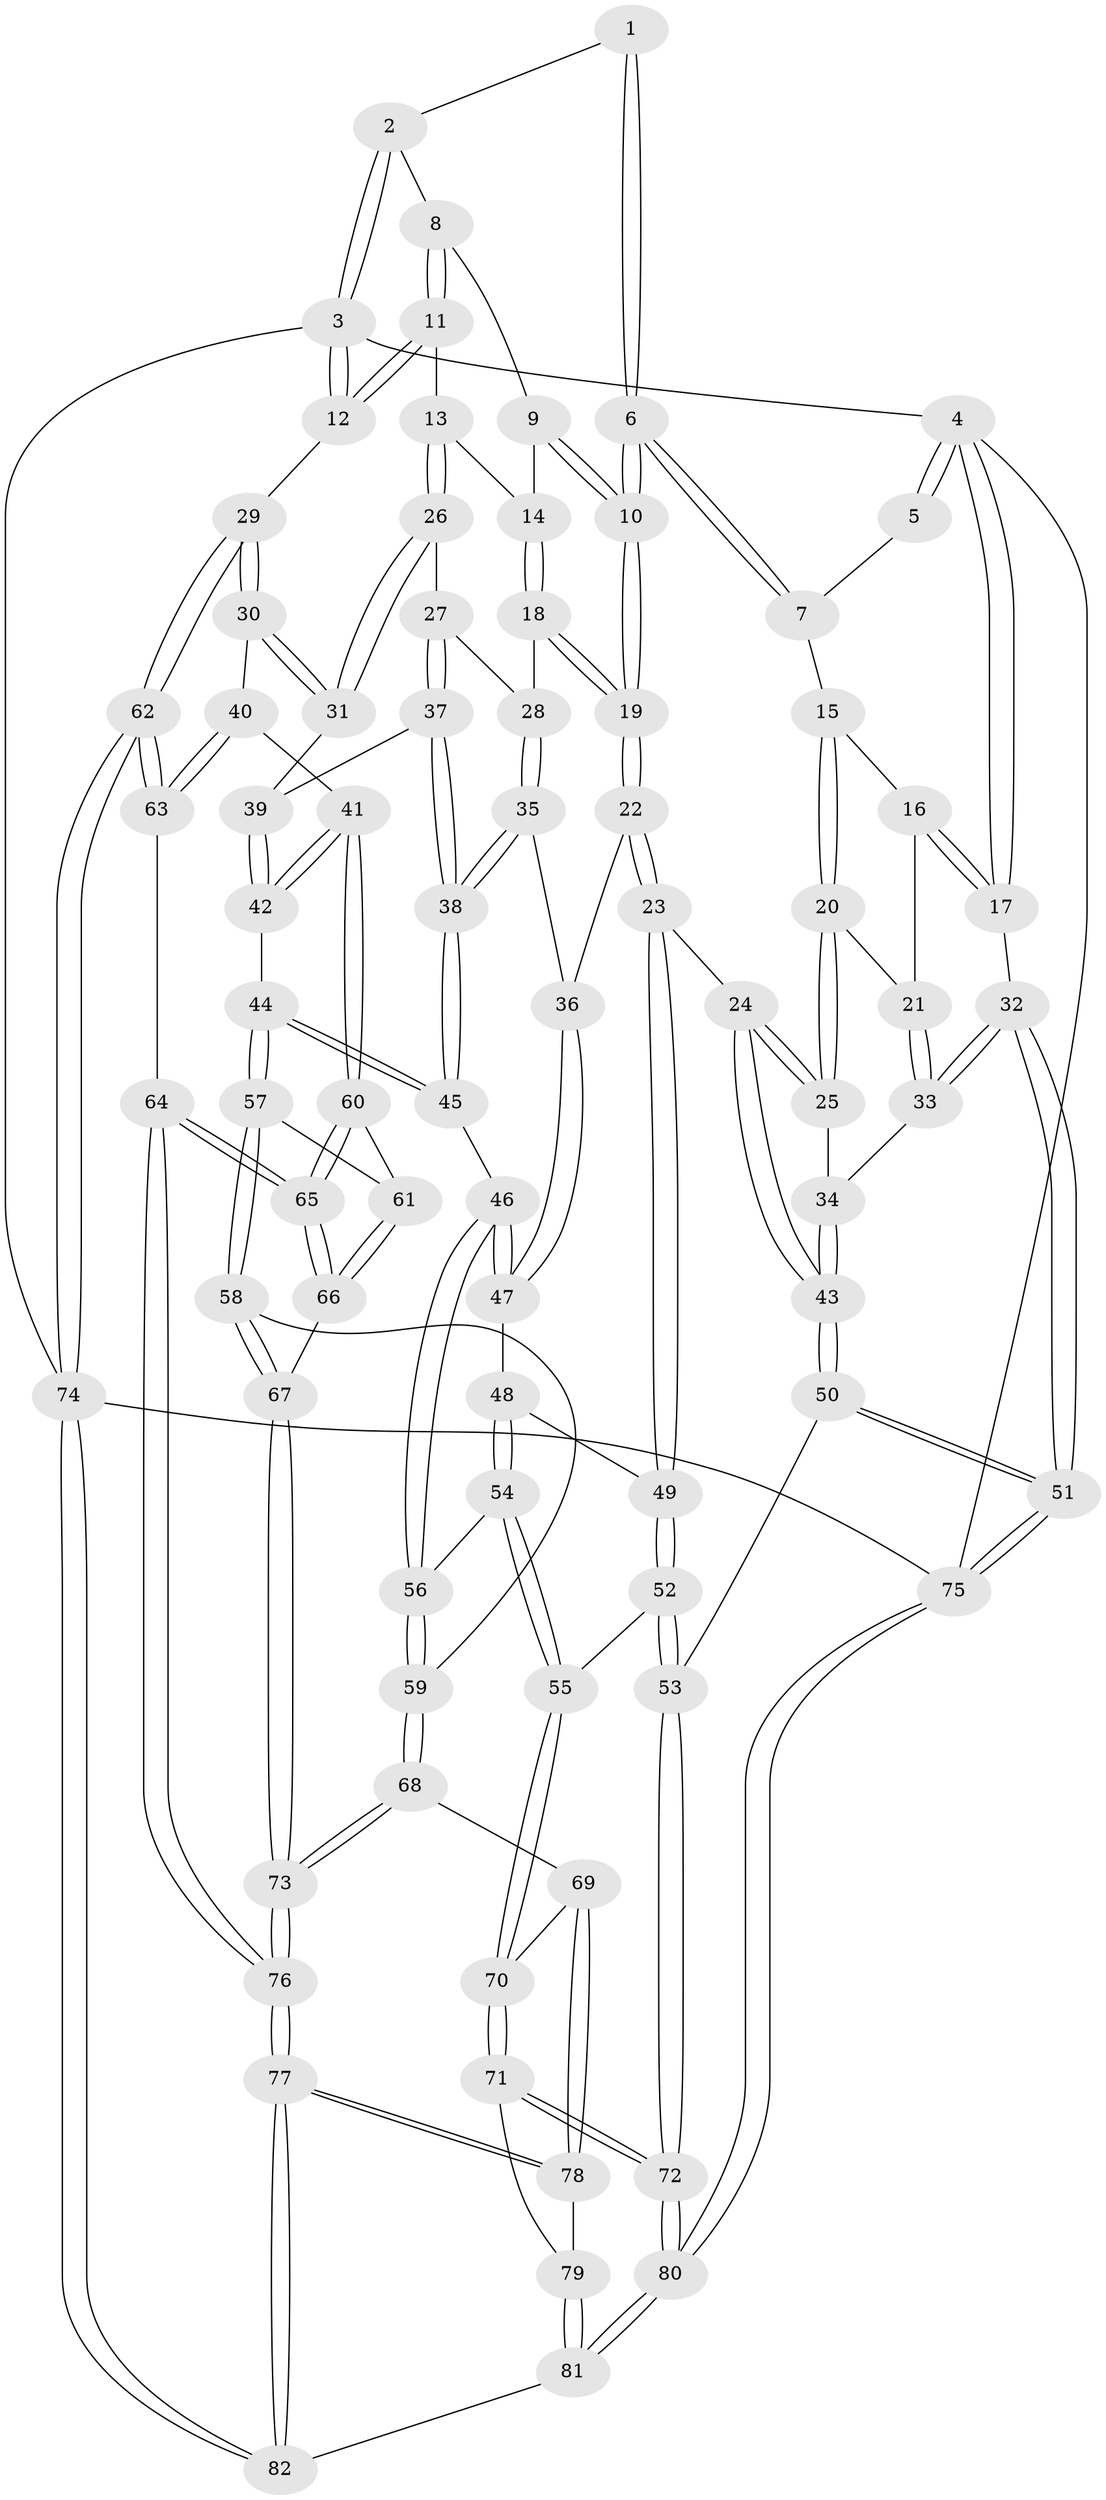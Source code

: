 // coarse degree distribution, {4: 0.1206896551724138, 2: 0.05172413793103448, 3: 0.7413793103448276, 5: 0.05172413793103448, 6: 0.034482758620689655}
// Generated by graph-tools (version 1.1) at 2025/54/03/04/25 22:54:38]
// undirected, 82 vertices, 202 edges
graph export_dot {
  node [color=gray90,style=filled];
  1 [pos="+0.4609592661544697+0"];
  2 [pos="+0.7410902849596545+0"];
  3 [pos="+1+0"];
  4 [pos="+0+0"];
  5 [pos="+0.2534638730042143+0"];
  6 [pos="+0.49491416646670794+0.17136678958599394"];
  7 [pos="+0.2552553750044254+0.02003433821813267"];
  8 [pos="+0.7420111323178608+0"];
  9 [pos="+0.727773854247953+0"];
  10 [pos="+0.5504116051800539+0.24720180951216358"];
  11 [pos="+1+0.1755048983557692"];
  12 [pos="+1+0.16216724389533668"];
  13 [pos="+0.9703838292180927+0.1992470784055303"];
  14 [pos="+0.8192344107123691+0.1361110376877797"];
  15 [pos="+0.2299831285870692+0.07917991241565886"];
  16 [pos="+0.05461431865564079+0.1044452118905678"];
  17 [pos="+0+0"];
  18 [pos="+0.7669792816936092+0.30098876775224814"];
  19 [pos="+0.5500914151681027+0.25395235984760584"];
  20 [pos="+0.22238801597908905+0.19008234977254249"];
  21 [pos="+0.03641373290628847+0.2443347676045726"];
  22 [pos="+0.5092057991503541+0.3161224019892515"];
  23 [pos="+0.4311667979670469+0.3759312591181752"];
  24 [pos="+0.41183769566321093+0.3764464996970521"];
  25 [pos="+0.2787349171609248+0.2901628801135244"];
  26 [pos="+0.8426396574847327+0.34181779448324356"];
  27 [pos="+0.8321662747746567+0.3398337105015457"];
  28 [pos="+0.8043858351968356+0.3299206831091047"];
  29 [pos="+1+0.5004867972708573"];
  30 [pos="+1+0.5108301324366284"];
  31 [pos="+0.8663593478577932+0.37141326888244763"];
  32 [pos="+0+0.35395938614902067"];
  33 [pos="+0+0.3411132020670629"];
  34 [pos="+0.08414564279217673+0.39758721122944485"];
  35 [pos="+0.7029261326856213+0.4628055930491412"];
  36 [pos="+0.6084477888730064+0.4050649122529515"];
  37 [pos="+0.7673660567367078+0.4841321640152688"];
  38 [pos="+0.7301939340018483+0.5257244936182012"];
  39 [pos="+0.8158959585619182+0.46616759275969466"];
  40 [pos="+0.9156857776819879+0.582782729610871"];
  41 [pos="+0.8992370455609581+0.5887173385153172"];
  42 [pos="+0.8473155193287083+0.5753858371756725"];
  43 [pos="+0.20809927727825606+0.5705146222851071"];
  44 [pos="+0.7499508876836462+0.5622440698908653"];
  45 [pos="+0.7321120965729858+0.5507998393122021"];
  46 [pos="+0.6658514027583606+0.5744734544458675"];
  47 [pos="+0.6334460183561788+0.5171388235796932"];
  48 [pos="+0.4728614098802113+0.4650308011114202"];
  49 [pos="+0.4514930544195709+0.4345056626368079"];
  50 [pos="+0.18492774094673387+0.6638808270674758"];
  51 [pos="+0+0.7365813794398475"];
  52 [pos="+0.4131741631782202+0.6005032530335234"];
  53 [pos="+0.22277655089021423+0.6977946798310367"];
  54 [pos="+0.5736925259605935+0.6265167380530079"];
  55 [pos="+0.4679270447051053+0.6941153434153208"];
  56 [pos="+0.5872570668678189+0.6305226069887769"];
  57 [pos="+0.7410803994291749+0.6797270537307792"];
  58 [pos="+0.701941665576527+0.7158919529791763"];
  59 [pos="+0.6198795056594771+0.6891981460561697"];
  60 [pos="+0.8737791193330007+0.6416020602471357"];
  61 [pos="+0.775715906095825+0.6879690491020158"];
  62 [pos="+1+1"];
  63 [pos="+1+0.9000710907038865"];
  64 [pos="+0.871511106900031+0.8453796767966024"];
  65 [pos="+0.8478655881688425+0.8072431244727821"];
  66 [pos="+0.833722366520188+0.7996680713748836"];
  67 [pos="+0.725891582820851+0.7688675509465897"];
  68 [pos="+0.5997340262362388+0.7622726842305907"];
  69 [pos="+0.5294532052673661+0.8051630620633758"];
  70 [pos="+0.4269833014008724+0.7589623442621024"];
  71 [pos="+0.36715129863862295+0.7840078524149269"];
  72 [pos="+0.27337231968631304+0.7630560483449862"];
  73 [pos="+0.6660571337572263+0.8422256473634644"];
  74 [pos="+1+1"];
  75 [pos="+0+1"];
  76 [pos="+0.6599463828232426+0.9684145648696034"];
  77 [pos="+0.6143310392572352+1"];
  78 [pos="+0.588380376222002+0.9885378826493135"];
  79 [pos="+0.36978817760724686+0.7904241487750945"];
  80 [pos="+0.07658734312699139+1"];
  81 [pos="+0.44511281913237155+1"];
  82 [pos="+0.5935856525228871+1"];
  1 -- 2;
  1 -- 6;
  1 -- 6;
  2 -- 3;
  2 -- 3;
  2 -- 8;
  3 -- 4;
  3 -- 12;
  3 -- 12;
  3 -- 74;
  4 -- 5;
  4 -- 5;
  4 -- 17;
  4 -- 17;
  4 -- 75;
  5 -- 7;
  6 -- 7;
  6 -- 7;
  6 -- 10;
  6 -- 10;
  7 -- 15;
  8 -- 9;
  8 -- 11;
  8 -- 11;
  9 -- 10;
  9 -- 10;
  9 -- 14;
  10 -- 19;
  10 -- 19;
  11 -- 12;
  11 -- 12;
  11 -- 13;
  12 -- 29;
  13 -- 14;
  13 -- 26;
  13 -- 26;
  14 -- 18;
  14 -- 18;
  15 -- 16;
  15 -- 20;
  15 -- 20;
  16 -- 17;
  16 -- 17;
  16 -- 21;
  17 -- 32;
  18 -- 19;
  18 -- 19;
  18 -- 28;
  19 -- 22;
  19 -- 22;
  20 -- 21;
  20 -- 25;
  20 -- 25;
  21 -- 33;
  21 -- 33;
  22 -- 23;
  22 -- 23;
  22 -- 36;
  23 -- 24;
  23 -- 49;
  23 -- 49;
  24 -- 25;
  24 -- 25;
  24 -- 43;
  24 -- 43;
  25 -- 34;
  26 -- 27;
  26 -- 31;
  26 -- 31;
  27 -- 28;
  27 -- 37;
  27 -- 37;
  28 -- 35;
  28 -- 35;
  29 -- 30;
  29 -- 30;
  29 -- 62;
  29 -- 62;
  30 -- 31;
  30 -- 31;
  30 -- 40;
  31 -- 39;
  32 -- 33;
  32 -- 33;
  32 -- 51;
  32 -- 51;
  33 -- 34;
  34 -- 43;
  34 -- 43;
  35 -- 36;
  35 -- 38;
  35 -- 38;
  36 -- 47;
  36 -- 47;
  37 -- 38;
  37 -- 38;
  37 -- 39;
  38 -- 45;
  38 -- 45;
  39 -- 42;
  39 -- 42;
  40 -- 41;
  40 -- 63;
  40 -- 63;
  41 -- 42;
  41 -- 42;
  41 -- 60;
  41 -- 60;
  42 -- 44;
  43 -- 50;
  43 -- 50;
  44 -- 45;
  44 -- 45;
  44 -- 57;
  44 -- 57;
  45 -- 46;
  46 -- 47;
  46 -- 47;
  46 -- 56;
  46 -- 56;
  47 -- 48;
  48 -- 49;
  48 -- 54;
  48 -- 54;
  49 -- 52;
  49 -- 52;
  50 -- 51;
  50 -- 51;
  50 -- 53;
  51 -- 75;
  51 -- 75;
  52 -- 53;
  52 -- 53;
  52 -- 55;
  53 -- 72;
  53 -- 72;
  54 -- 55;
  54 -- 55;
  54 -- 56;
  55 -- 70;
  55 -- 70;
  56 -- 59;
  56 -- 59;
  57 -- 58;
  57 -- 58;
  57 -- 61;
  58 -- 59;
  58 -- 67;
  58 -- 67;
  59 -- 68;
  59 -- 68;
  60 -- 61;
  60 -- 65;
  60 -- 65;
  61 -- 66;
  61 -- 66;
  62 -- 63;
  62 -- 63;
  62 -- 74;
  62 -- 74;
  63 -- 64;
  64 -- 65;
  64 -- 65;
  64 -- 76;
  64 -- 76;
  65 -- 66;
  65 -- 66;
  66 -- 67;
  67 -- 73;
  67 -- 73;
  68 -- 69;
  68 -- 73;
  68 -- 73;
  69 -- 70;
  69 -- 78;
  69 -- 78;
  70 -- 71;
  70 -- 71;
  71 -- 72;
  71 -- 72;
  71 -- 79;
  72 -- 80;
  72 -- 80;
  73 -- 76;
  73 -- 76;
  74 -- 82;
  74 -- 82;
  74 -- 75;
  75 -- 80;
  75 -- 80;
  76 -- 77;
  76 -- 77;
  77 -- 78;
  77 -- 78;
  77 -- 82;
  77 -- 82;
  78 -- 79;
  79 -- 81;
  79 -- 81;
  80 -- 81;
  80 -- 81;
  81 -- 82;
}

